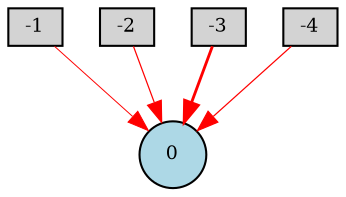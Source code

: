 digraph {
	node [fontsize=9 height=0.2 shape=circle width=0.2]
	-1 [fillcolor=lightgray shape=box style=filled]
	-2 [fillcolor=lightgray shape=box style=filled]
	-3 [fillcolor=lightgray shape=box style=filled]
	-4 [fillcolor=lightgray shape=box style=filled]
	0 [fillcolor=lightblue style=filled]
	-2 -> 0 [color=red penwidth=0.5868981228615363 style=solid]
	-1 -> 0 [color=red penwidth=0.4677524492958872 style=solid]
	-3 -> 0 [color=red penwidth=1.368657643288761 style=solid]
	-4 -> 0 [color=red penwidth=0.5886675449218305 style=solid]
}
